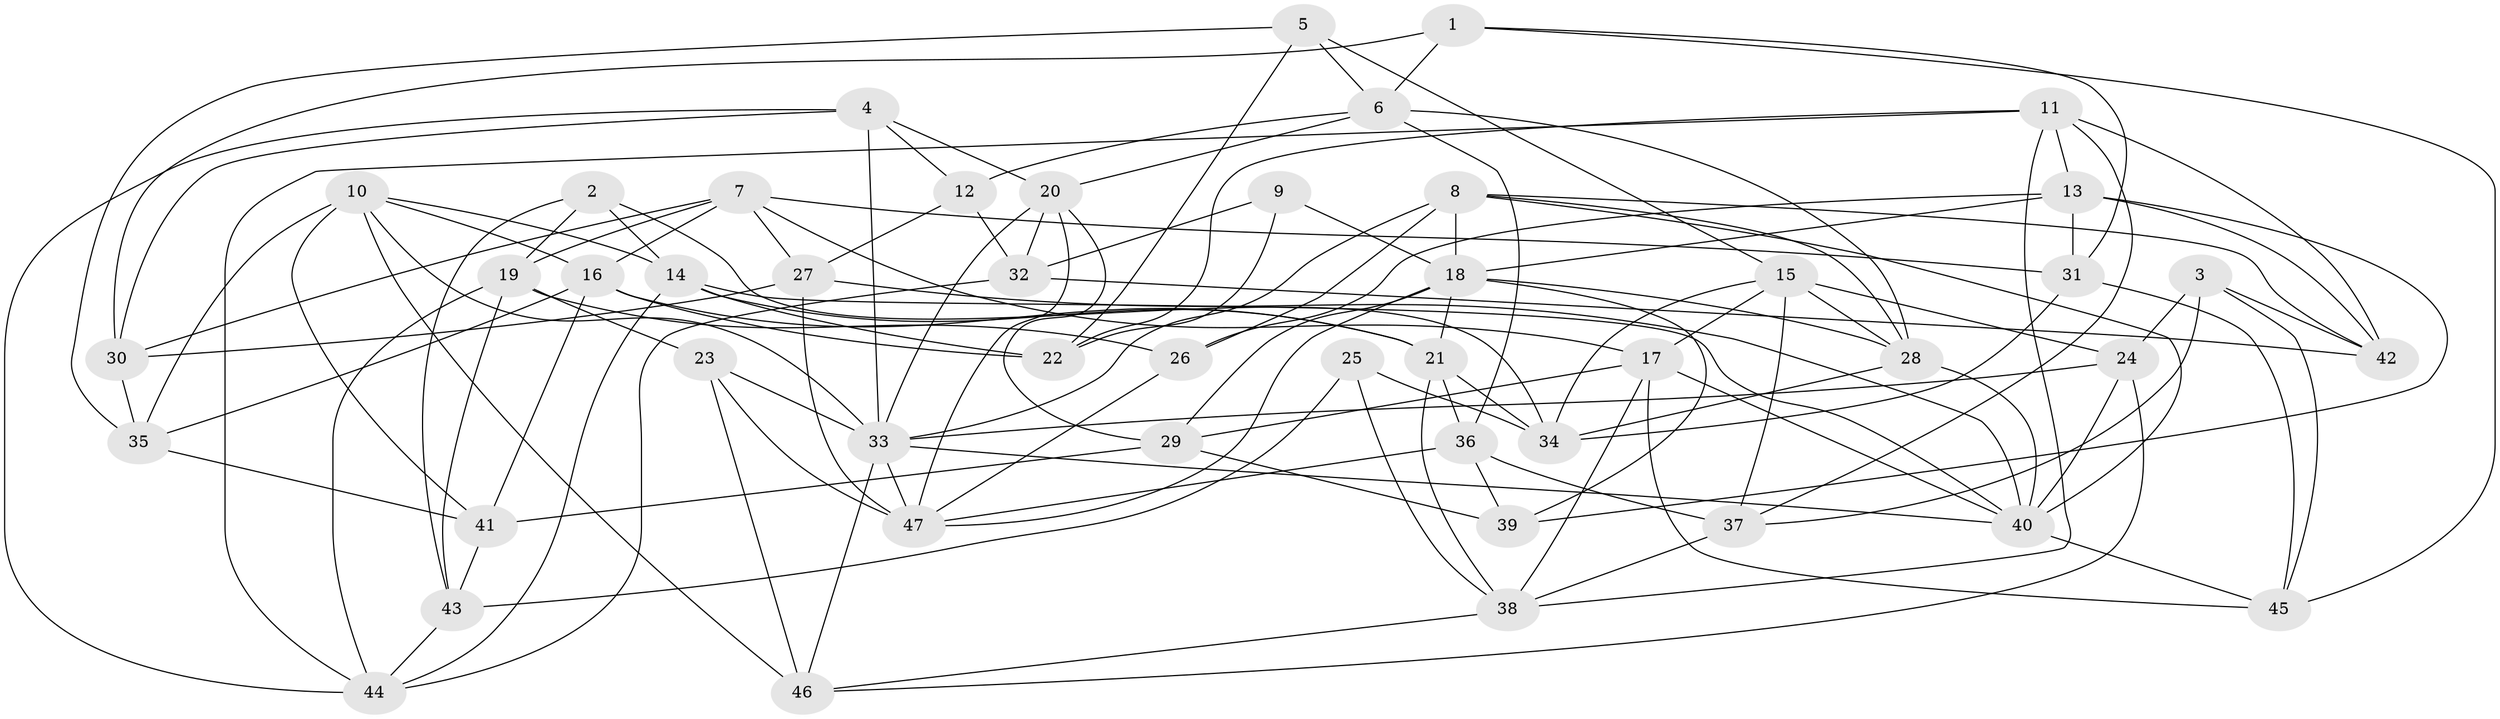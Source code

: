 // original degree distribution, {4: 1.0}
// Generated by graph-tools (version 1.1) at 2025/03/03/09/25 03:03:03]
// undirected, 47 vertices, 126 edges
graph export_dot {
graph [start="1"]
  node [color=gray90,style=filled];
  1;
  2;
  3;
  4;
  5;
  6;
  7;
  8;
  9;
  10;
  11;
  12;
  13;
  14;
  15;
  16;
  17;
  18;
  19;
  20;
  21;
  22;
  23;
  24;
  25;
  26;
  27;
  28;
  29;
  30;
  31;
  32;
  33;
  34;
  35;
  36;
  37;
  38;
  39;
  40;
  41;
  42;
  43;
  44;
  45;
  46;
  47;
  1 -- 6 [weight=1.0];
  1 -- 30 [weight=1.0];
  1 -- 31 [weight=1.0];
  1 -- 45 [weight=1.0];
  2 -- 14 [weight=1.0];
  2 -- 19 [weight=1.0];
  2 -- 34 [weight=1.0];
  2 -- 43 [weight=1.0];
  3 -- 24 [weight=1.0];
  3 -- 37 [weight=1.0];
  3 -- 42 [weight=1.0];
  3 -- 45 [weight=1.0];
  4 -- 12 [weight=1.0];
  4 -- 20 [weight=1.0];
  4 -- 30 [weight=1.0];
  4 -- 33 [weight=2.0];
  4 -- 44 [weight=1.0];
  5 -- 6 [weight=1.0];
  5 -- 15 [weight=1.0];
  5 -- 22 [weight=1.0];
  5 -- 35 [weight=1.0];
  6 -- 12 [weight=1.0];
  6 -- 20 [weight=1.0];
  6 -- 28 [weight=1.0];
  6 -- 36 [weight=1.0];
  7 -- 16 [weight=1.0];
  7 -- 17 [weight=1.0];
  7 -- 19 [weight=1.0];
  7 -- 27 [weight=1.0];
  7 -- 30 [weight=1.0];
  7 -- 31 [weight=1.0];
  8 -- 18 [weight=1.0];
  8 -- 26 [weight=1.0];
  8 -- 28 [weight=1.0];
  8 -- 33 [weight=1.0];
  8 -- 40 [weight=1.0];
  8 -- 42 [weight=1.0];
  9 -- 18 [weight=1.0];
  9 -- 22 [weight=2.0];
  9 -- 32 [weight=1.0];
  10 -- 14 [weight=1.0];
  10 -- 16 [weight=1.0];
  10 -- 33 [weight=1.0];
  10 -- 35 [weight=1.0];
  10 -- 41 [weight=1.0];
  10 -- 46 [weight=1.0];
  11 -- 13 [weight=1.0];
  11 -- 22 [weight=1.0];
  11 -- 37 [weight=1.0];
  11 -- 38 [weight=1.0];
  11 -- 42 [weight=1.0];
  11 -- 44 [weight=1.0];
  12 -- 27 [weight=1.0];
  12 -- 32 [weight=1.0];
  13 -- 18 [weight=1.0];
  13 -- 26 [weight=1.0];
  13 -- 31 [weight=1.0];
  13 -- 39 [weight=1.0];
  13 -- 42 [weight=1.0];
  14 -- 21 [weight=1.0];
  14 -- 22 [weight=1.0];
  14 -- 40 [weight=1.0];
  14 -- 44 [weight=1.0];
  15 -- 17 [weight=1.0];
  15 -- 24 [weight=1.0];
  15 -- 28 [weight=1.0];
  15 -- 34 [weight=1.0];
  15 -- 37 [weight=1.0];
  16 -- 21 [weight=1.0];
  16 -- 22 [weight=1.0];
  16 -- 35 [weight=1.0];
  16 -- 41 [weight=1.0];
  17 -- 29 [weight=1.0];
  17 -- 38 [weight=1.0];
  17 -- 40 [weight=1.0];
  17 -- 45 [weight=1.0];
  18 -- 21 [weight=1.0];
  18 -- 28 [weight=1.0];
  18 -- 29 [weight=1.0];
  18 -- 39 [weight=1.0];
  18 -- 47 [weight=1.0];
  19 -- 23 [weight=1.0];
  19 -- 26 [weight=1.0];
  19 -- 43 [weight=1.0];
  19 -- 44 [weight=1.0];
  20 -- 29 [weight=1.0];
  20 -- 32 [weight=1.0];
  20 -- 33 [weight=1.0];
  20 -- 47 [weight=1.0];
  21 -- 34 [weight=1.0];
  21 -- 36 [weight=1.0];
  21 -- 38 [weight=1.0];
  23 -- 33 [weight=1.0];
  23 -- 46 [weight=2.0];
  23 -- 47 [weight=2.0];
  24 -- 33 [weight=1.0];
  24 -- 40 [weight=2.0];
  24 -- 46 [weight=1.0];
  25 -- 34 [weight=1.0];
  25 -- 38 [weight=1.0];
  25 -- 43 [weight=2.0];
  26 -- 47 [weight=1.0];
  27 -- 30 [weight=1.0];
  27 -- 40 [weight=2.0];
  27 -- 47 [weight=1.0];
  28 -- 34 [weight=1.0];
  28 -- 40 [weight=1.0];
  29 -- 39 [weight=1.0];
  29 -- 41 [weight=2.0];
  30 -- 35 [weight=2.0];
  31 -- 34 [weight=1.0];
  31 -- 45 [weight=2.0];
  32 -- 42 [weight=2.0];
  32 -- 44 [weight=1.0];
  33 -- 40 [weight=1.0];
  33 -- 46 [weight=1.0];
  33 -- 47 [weight=1.0];
  35 -- 41 [weight=1.0];
  36 -- 37 [weight=2.0];
  36 -- 39 [weight=1.0];
  36 -- 47 [weight=1.0];
  37 -- 38 [weight=1.0];
  38 -- 46 [weight=1.0];
  40 -- 45 [weight=1.0];
  41 -- 43 [weight=1.0];
  43 -- 44 [weight=1.0];
}
